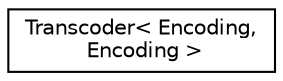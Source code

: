 digraph "Graphical Class Hierarchy"
{
 // LATEX_PDF_SIZE
  edge [fontname="Helvetica",fontsize="10",labelfontname="Helvetica",labelfontsize="10"];
  node [fontname="Helvetica",fontsize="10",shape=record];
  rankdir="LR";
  Node0 [label="Transcoder\< Encoding,\l Encoding \>",height=0.2,width=0.4,color="black", fillcolor="white", style="filled",URL="$struct_transcoder_3_01_encoding_00_01_encoding_01_4.html",tooltip="Specialization of Transcoder with same source and target encoding."];
}

